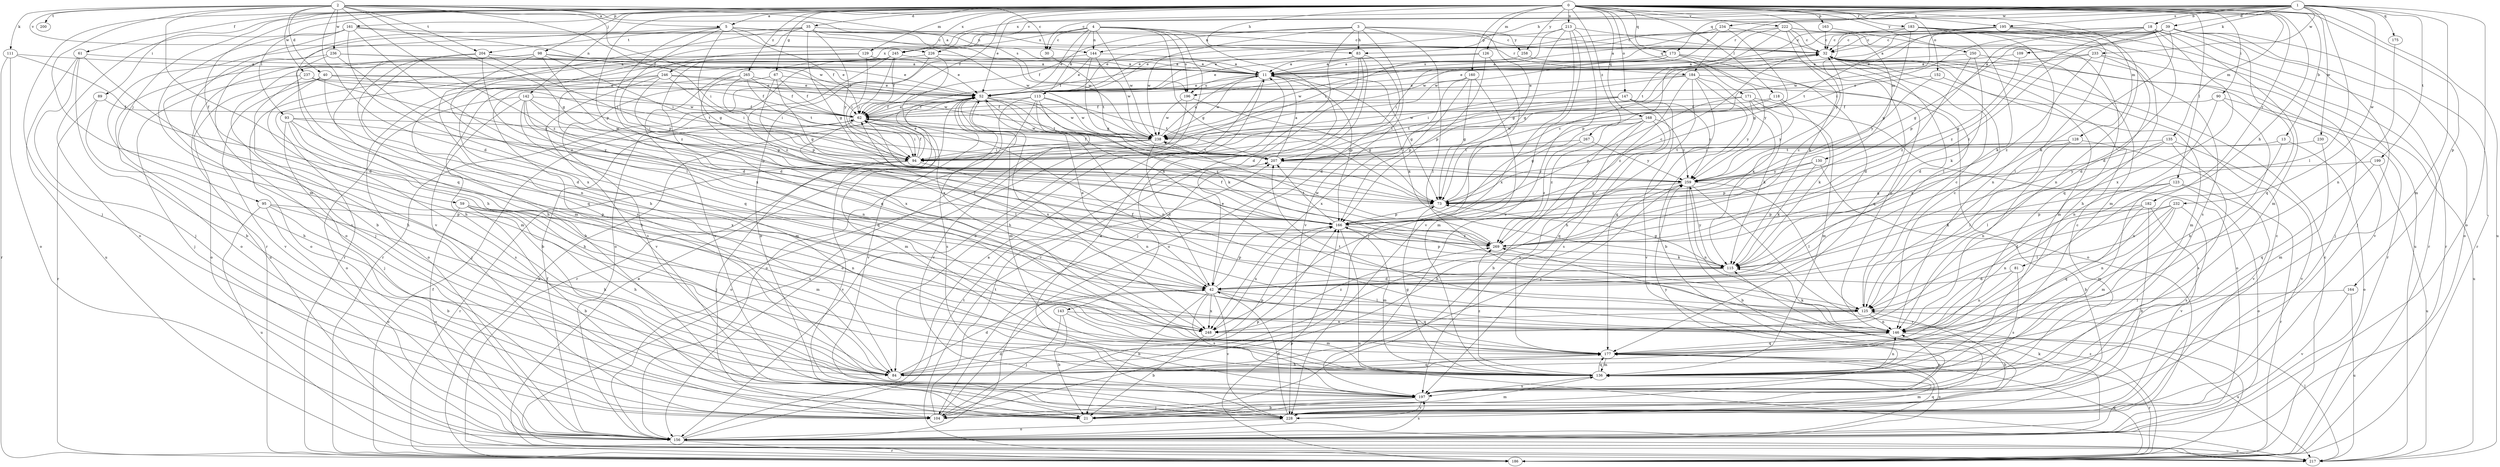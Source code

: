 strict digraph  {
0;
1;
2;
3;
4;
5;
11;
13;
18;
21;
30;
32;
35;
39;
40;
42;
52;
59;
61;
62;
67;
73;
81;
83;
84;
89;
90;
93;
94;
95;
98;
104;
109;
111;
113;
115;
118;
123;
125;
126;
128;
129;
130;
135;
136;
142;
143;
144;
146;
147;
152;
156;
160;
161;
163;
164;
166;
168;
171;
173;
175;
177;
182;
183;
184;
186;
195;
196;
197;
199;
200;
204;
207;
213;
217;
222;
226;
228;
230;
232;
233;
234;
236;
237;
238;
245;
246;
248;
250;
258;
259;
265;
267;
269;
0 -> 5  [label=a];
0 -> 13  [label=b];
0 -> 35  [label=d];
0 -> 52  [label=e];
0 -> 59  [label=f];
0 -> 61  [label=f];
0 -> 62  [label=f];
0 -> 67  [label=g];
0 -> 81  [label=h];
0 -> 83  [label=h];
0 -> 89  [label=i];
0 -> 90  [label=i];
0 -> 93  [label=i];
0 -> 95  [label=j];
0 -> 98  [label=j];
0 -> 104  [label=j];
0 -> 118  [label=l];
0 -> 123  [label=l];
0 -> 126  [label=m];
0 -> 128  [label=m];
0 -> 129  [label=m];
0 -> 130  [label=m];
0 -> 135  [label=m];
0 -> 142  [label=n];
0 -> 147  [label=o];
0 -> 152  [label=o];
0 -> 160  [label=p];
0 -> 161  [label=p];
0 -> 163  [label=p];
0 -> 164  [label=p];
0 -> 166  [label=p];
0 -> 168  [label=q];
0 -> 171  [label=q];
0 -> 173  [label=q];
0 -> 182  [label=r];
0 -> 183  [label=r];
0 -> 195  [label=s];
0 -> 213  [label=u];
0 -> 217  [label=u];
0 -> 222  [label=v];
0 -> 245  [label=x];
0 -> 250  [label=y];
0 -> 258  [label=y];
0 -> 265  [label=z];
0 -> 267  [label=z];
1 -> 18  [label=b];
1 -> 30  [label=c];
1 -> 39  [label=d];
1 -> 83  [label=h];
1 -> 109  [label=k];
1 -> 125  [label=l];
1 -> 136  [label=m];
1 -> 156  [label=o];
1 -> 173  [label=q];
1 -> 175  [label=q];
1 -> 184  [label=r];
1 -> 195  [label=s];
1 -> 199  [label=t];
1 -> 226  [label=v];
1 -> 230  [label=w];
1 -> 232  [label=w];
1 -> 233  [label=w];
1 -> 234  [label=w];
1 -> 245  [label=x];
2 -> 5  [label=a];
2 -> 11  [label=a];
2 -> 30  [label=c];
2 -> 40  [label=d];
2 -> 42  [label=d];
2 -> 62  [label=f];
2 -> 73  [label=g];
2 -> 111  [label=k];
2 -> 136  [label=m];
2 -> 177  [label=q];
2 -> 196  [label=s];
2 -> 200  [label=t];
2 -> 204  [label=t];
2 -> 226  [label=v];
2 -> 236  [label=w];
2 -> 237  [label=w];
2 -> 238  [label=w];
2 -> 269  [label=z];
3 -> 62  [label=f];
3 -> 73  [label=g];
3 -> 83  [label=h];
3 -> 125  [label=l];
3 -> 143  [label=n];
3 -> 144  [label=n];
3 -> 228  [label=v];
3 -> 238  [label=w];
3 -> 258  [label=y];
4 -> 30  [label=c];
4 -> 32  [label=c];
4 -> 42  [label=d];
4 -> 52  [label=e];
4 -> 73  [label=g];
4 -> 113  [label=k];
4 -> 144  [label=n];
4 -> 156  [label=o];
4 -> 196  [label=s];
4 -> 238  [label=w];
4 -> 245  [label=x];
4 -> 246  [label=x];
4 -> 248  [label=x];
5 -> 32  [label=c];
5 -> 62  [label=f];
5 -> 73  [label=g];
5 -> 84  [label=h];
5 -> 144  [label=n];
5 -> 166  [label=p];
5 -> 184  [label=r];
5 -> 204  [label=t];
5 -> 238  [label=w];
5 -> 269  [label=z];
11 -> 52  [label=e];
11 -> 73  [label=g];
11 -> 84  [label=h];
11 -> 115  [label=k];
11 -> 166  [label=p];
11 -> 196  [label=s];
11 -> 238  [label=w];
13 -> 94  [label=i];
13 -> 146  [label=n];
13 -> 156  [label=o];
18 -> 32  [label=c];
18 -> 42  [label=d];
18 -> 136  [label=m];
18 -> 166  [label=p];
18 -> 186  [label=r];
18 -> 196  [label=s];
18 -> 248  [label=x];
18 -> 269  [label=z];
30 -> 207  [label=t];
32 -> 11  [label=a];
32 -> 42  [label=d];
32 -> 136  [label=m];
32 -> 186  [label=r];
35 -> 32  [label=c];
35 -> 73  [label=g];
35 -> 84  [label=h];
35 -> 156  [label=o];
35 -> 186  [label=r];
35 -> 197  [label=s];
35 -> 238  [label=w];
35 -> 259  [label=y];
39 -> 11  [label=a];
39 -> 32  [label=c];
39 -> 52  [label=e];
39 -> 73  [label=g];
39 -> 94  [label=i];
39 -> 104  [label=j];
39 -> 115  [label=k];
39 -> 156  [label=o];
39 -> 177  [label=q];
39 -> 186  [label=r];
39 -> 238  [label=w];
39 -> 269  [label=z];
40 -> 42  [label=d];
40 -> 52  [label=e];
40 -> 62  [label=f];
40 -> 136  [label=m];
40 -> 156  [label=o];
40 -> 228  [label=v];
40 -> 238  [label=w];
42 -> 21  [label=b];
42 -> 52  [label=e];
42 -> 125  [label=l];
42 -> 166  [label=p];
42 -> 177  [label=q];
42 -> 197  [label=s];
42 -> 228  [label=v];
42 -> 248  [label=x];
52 -> 62  [label=f];
52 -> 136  [label=m];
52 -> 146  [label=n];
52 -> 186  [label=r];
52 -> 197  [label=s];
52 -> 207  [label=t];
52 -> 228  [label=v];
52 -> 238  [label=w];
52 -> 248  [label=x];
52 -> 269  [label=z];
59 -> 21  [label=b];
59 -> 84  [label=h];
59 -> 136  [label=m];
59 -> 146  [label=n];
59 -> 156  [label=o];
59 -> 166  [label=p];
61 -> 11  [label=a];
61 -> 21  [label=b];
61 -> 84  [label=h];
61 -> 104  [label=j];
61 -> 217  [label=u];
62 -> 52  [label=e];
62 -> 94  [label=i];
62 -> 125  [label=l];
62 -> 136  [label=m];
62 -> 238  [label=w];
67 -> 52  [label=e];
67 -> 62  [label=f];
67 -> 73  [label=g];
67 -> 166  [label=p];
67 -> 197  [label=s];
73 -> 32  [label=c];
73 -> 166  [label=p];
81 -> 42  [label=d];
81 -> 146  [label=n];
81 -> 197  [label=s];
83 -> 11  [label=a];
83 -> 42  [label=d];
83 -> 52  [label=e];
83 -> 104  [label=j];
83 -> 156  [label=o];
83 -> 186  [label=r];
84 -> 42  [label=d];
84 -> 166  [label=p];
84 -> 177  [label=q];
84 -> 259  [label=y];
89 -> 62  [label=f];
89 -> 84  [label=h];
89 -> 186  [label=r];
90 -> 62  [label=f];
90 -> 84  [label=h];
90 -> 146  [label=n];
90 -> 217  [label=u];
93 -> 84  [label=h];
93 -> 104  [label=j];
93 -> 197  [label=s];
93 -> 238  [label=w];
93 -> 248  [label=x];
93 -> 259  [label=y];
94 -> 52  [label=e];
94 -> 62  [label=f];
94 -> 104  [label=j];
94 -> 146  [label=n];
94 -> 186  [label=r];
94 -> 228  [label=v];
95 -> 21  [label=b];
95 -> 84  [label=h];
95 -> 156  [label=o];
95 -> 166  [label=p];
95 -> 217  [label=u];
98 -> 11  [label=a];
98 -> 42  [label=d];
98 -> 52  [label=e];
98 -> 84  [label=h];
98 -> 94  [label=i];
98 -> 156  [label=o];
98 -> 177  [label=q];
98 -> 217  [label=u];
104 -> 42  [label=d];
104 -> 136  [label=m];
104 -> 166  [label=p];
104 -> 207  [label=t];
109 -> 11  [label=a];
109 -> 73  [label=g];
111 -> 11  [label=a];
111 -> 42  [label=d];
111 -> 156  [label=o];
111 -> 186  [label=r];
113 -> 62  [label=f];
113 -> 115  [label=k];
113 -> 156  [label=o];
113 -> 207  [label=t];
113 -> 217  [label=u];
113 -> 228  [label=v];
113 -> 238  [label=w];
115 -> 42  [label=d];
115 -> 62  [label=f];
115 -> 73  [label=g];
115 -> 166  [label=p];
115 -> 259  [label=y];
118 -> 62  [label=f];
118 -> 94  [label=i];
118 -> 115  [label=k];
118 -> 259  [label=y];
123 -> 73  [label=g];
123 -> 115  [label=k];
123 -> 136  [label=m];
123 -> 156  [label=o];
123 -> 186  [label=r];
125 -> 21  [label=b];
125 -> 32  [label=c];
125 -> 52  [label=e];
125 -> 62  [label=f];
125 -> 146  [label=n];
125 -> 248  [label=x];
126 -> 11  [label=a];
126 -> 62  [label=f];
126 -> 104  [label=j];
126 -> 166  [label=p];
128 -> 94  [label=i];
128 -> 125  [label=l];
128 -> 146  [label=n];
128 -> 207  [label=t];
128 -> 228  [label=v];
129 -> 11  [label=a];
129 -> 52  [label=e];
129 -> 94  [label=i];
129 -> 104  [label=j];
129 -> 156  [label=o];
130 -> 21  [label=b];
130 -> 115  [label=k];
130 -> 166  [label=p];
130 -> 259  [label=y];
135 -> 94  [label=i];
135 -> 125  [label=l];
135 -> 197  [label=s];
135 -> 228  [label=v];
135 -> 269  [label=z];
136 -> 73  [label=g];
136 -> 146  [label=n];
136 -> 177  [label=q];
136 -> 197  [label=s];
136 -> 269  [label=z];
142 -> 62  [label=f];
142 -> 94  [label=i];
142 -> 104  [label=j];
142 -> 136  [label=m];
142 -> 146  [label=n];
142 -> 156  [label=o];
142 -> 166  [label=p];
142 -> 177  [label=q];
143 -> 21  [label=b];
143 -> 104  [label=j];
143 -> 136  [label=m];
143 -> 146  [label=n];
144 -> 11  [label=a];
144 -> 52  [label=e];
144 -> 73  [label=g];
144 -> 186  [label=r];
144 -> 238  [label=w];
146 -> 115  [label=k];
146 -> 177  [label=q];
146 -> 207  [label=t];
146 -> 217  [label=u];
147 -> 62  [label=f];
147 -> 197  [label=s];
147 -> 207  [label=t];
147 -> 228  [label=v];
147 -> 238  [label=w];
147 -> 259  [label=y];
152 -> 52  [label=e];
152 -> 136  [label=m];
152 -> 259  [label=y];
156 -> 11  [label=a];
156 -> 62  [label=f];
156 -> 115  [label=k];
156 -> 177  [label=q];
156 -> 186  [label=r];
156 -> 197  [label=s];
156 -> 207  [label=t];
156 -> 217  [label=u];
160 -> 52  [label=e];
160 -> 73  [label=g];
160 -> 136  [label=m];
160 -> 166  [label=p];
160 -> 248  [label=x];
161 -> 21  [label=b];
161 -> 32  [label=c];
161 -> 94  [label=i];
161 -> 125  [label=l];
161 -> 156  [label=o];
161 -> 228  [label=v];
161 -> 248  [label=x];
163 -> 32  [label=c];
163 -> 177  [label=q];
164 -> 125  [label=l];
164 -> 217  [label=u];
164 -> 228  [label=v];
166 -> 32  [label=c];
166 -> 136  [label=m];
166 -> 207  [label=t];
166 -> 217  [label=u];
166 -> 248  [label=x];
166 -> 269  [label=z];
168 -> 21  [label=b];
168 -> 73  [label=g];
168 -> 177  [label=q];
168 -> 197  [label=s];
168 -> 238  [label=w];
168 -> 259  [label=y];
168 -> 269  [label=z];
171 -> 62  [label=f];
171 -> 115  [label=k];
171 -> 136  [label=m];
171 -> 156  [label=o];
171 -> 166  [label=p];
171 -> 259  [label=y];
173 -> 11  [label=a];
173 -> 42  [label=d];
173 -> 94  [label=i];
173 -> 177  [label=q];
173 -> 238  [label=w];
173 -> 259  [label=y];
175 -> 146  [label=n];
177 -> 84  [label=h];
177 -> 136  [label=m];
177 -> 156  [label=o];
177 -> 186  [label=r];
182 -> 21  [label=b];
182 -> 146  [label=n];
182 -> 166  [label=p];
182 -> 177  [label=q];
182 -> 228  [label=v];
183 -> 32  [label=c];
183 -> 73  [label=g];
183 -> 84  [label=h];
183 -> 115  [label=k];
183 -> 146  [label=n];
183 -> 217  [label=u];
183 -> 238  [label=w];
183 -> 259  [label=y];
184 -> 21  [label=b];
184 -> 52  [label=e];
184 -> 84  [label=h];
184 -> 94  [label=i];
184 -> 115  [label=k];
184 -> 156  [label=o];
184 -> 177  [label=q];
184 -> 269  [label=z];
186 -> 32  [label=c];
186 -> 52  [label=e];
186 -> 62  [label=f];
186 -> 166  [label=p];
186 -> 177  [label=q];
186 -> 269  [label=z];
195 -> 32  [label=c];
195 -> 52  [label=e];
195 -> 125  [label=l];
195 -> 146  [label=n];
195 -> 186  [label=r];
195 -> 207  [label=t];
196 -> 73  [label=g];
196 -> 156  [label=o];
196 -> 238  [label=w];
197 -> 11  [label=a];
197 -> 21  [label=b];
197 -> 32  [label=c];
197 -> 104  [label=j];
197 -> 146  [label=n];
197 -> 228  [label=v];
197 -> 259  [label=y];
199 -> 177  [label=q];
199 -> 217  [label=u];
199 -> 259  [label=y];
204 -> 11  [label=a];
204 -> 42  [label=d];
204 -> 94  [label=i];
204 -> 136  [label=m];
204 -> 146  [label=n];
207 -> 11  [label=a];
207 -> 32  [label=c];
207 -> 62  [label=f];
207 -> 259  [label=y];
213 -> 32  [label=c];
213 -> 52  [label=e];
213 -> 73  [label=g];
213 -> 94  [label=i];
213 -> 197  [label=s];
213 -> 228  [label=v];
213 -> 248  [label=x];
217 -> 52  [label=e];
217 -> 125  [label=l];
222 -> 32  [label=c];
222 -> 52  [label=e];
222 -> 115  [label=k];
222 -> 125  [label=l];
222 -> 136  [label=m];
222 -> 166  [label=p];
222 -> 197  [label=s];
222 -> 207  [label=t];
226 -> 11  [label=a];
226 -> 21  [label=b];
226 -> 156  [label=o];
226 -> 248  [label=x];
228 -> 32  [label=c];
228 -> 42  [label=d];
228 -> 136  [label=m];
228 -> 156  [label=o];
230 -> 136  [label=m];
230 -> 207  [label=t];
232 -> 42  [label=d];
232 -> 125  [label=l];
232 -> 136  [label=m];
232 -> 146  [label=n];
232 -> 166  [label=p];
232 -> 197  [label=s];
233 -> 11  [label=a];
233 -> 42  [label=d];
233 -> 52  [label=e];
233 -> 104  [label=j];
233 -> 269  [label=z];
234 -> 11  [label=a];
234 -> 32  [label=c];
234 -> 52  [label=e];
234 -> 73  [label=g];
234 -> 238  [label=w];
236 -> 11  [label=a];
236 -> 52  [label=e];
236 -> 177  [label=q];
236 -> 197  [label=s];
236 -> 269  [label=z];
237 -> 52  [label=e];
237 -> 84  [label=h];
237 -> 104  [label=j];
237 -> 207  [label=t];
237 -> 259  [label=y];
238 -> 11  [label=a];
238 -> 42  [label=d];
238 -> 94  [label=i];
238 -> 156  [label=o];
238 -> 207  [label=t];
245 -> 11  [label=a];
245 -> 21  [label=b];
245 -> 62  [label=f];
245 -> 94  [label=i];
245 -> 177  [label=q];
245 -> 186  [label=r];
245 -> 228  [label=v];
245 -> 269  [label=z];
246 -> 21  [label=b];
246 -> 52  [label=e];
246 -> 94  [label=i];
246 -> 156  [label=o];
246 -> 228  [label=v];
246 -> 238  [label=w];
246 -> 248  [label=x];
248 -> 21  [label=b];
248 -> 32  [label=c];
248 -> 269  [label=z];
250 -> 11  [label=a];
250 -> 115  [label=k];
250 -> 228  [label=v];
250 -> 269  [label=z];
258 -> 11  [label=a];
258 -> 146  [label=n];
259 -> 21  [label=b];
259 -> 73  [label=g];
259 -> 84  [label=h];
259 -> 125  [label=l];
259 -> 146  [label=n];
259 -> 186  [label=r];
265 -> 52  [label=e];
265 -> 62  [label=f];
265 -> 84  [label=h];
265 -> 94  [label=i];
265 -> 166  [label=p];
265 -> 207  [label=t];
267 -> 207  [label=t];
267 -> 259  [label=y];
267 -> 269  [label=z];
269 -> 32  [label=c];
269 -> 62  [label=f];
269 -> 115  [label=k];
269 -> 238  [label=w];
}

